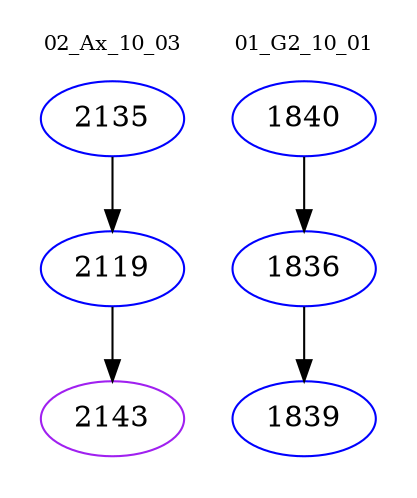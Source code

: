 digraph{
subgraph cluster_0 {
color = white
label = "02_Ax_10_03";
fontsize=10;
T0_2135 [label="2135", color="blue"]
T0_2135 -> T0_2119 [color="black"]
T0_2119 [label="2119", color="blue"]
T0_2119 -> T0_2143 [color="black"]
T0_2143 [label="2143", color="purple"]
}
subgraph cluster_1 {
color = white
label = "01_G2_10_01";
fontsize=10;
T1_1840 [label="1840", color="blue"]
T1_1840 -> T1_1836 [color="black"]
T1_1836 [label="1836", color="blue"]
T1_1836 -> T1_1839 [color="black"]
T1_1839 [label="1839", color="blue"]
}
}

